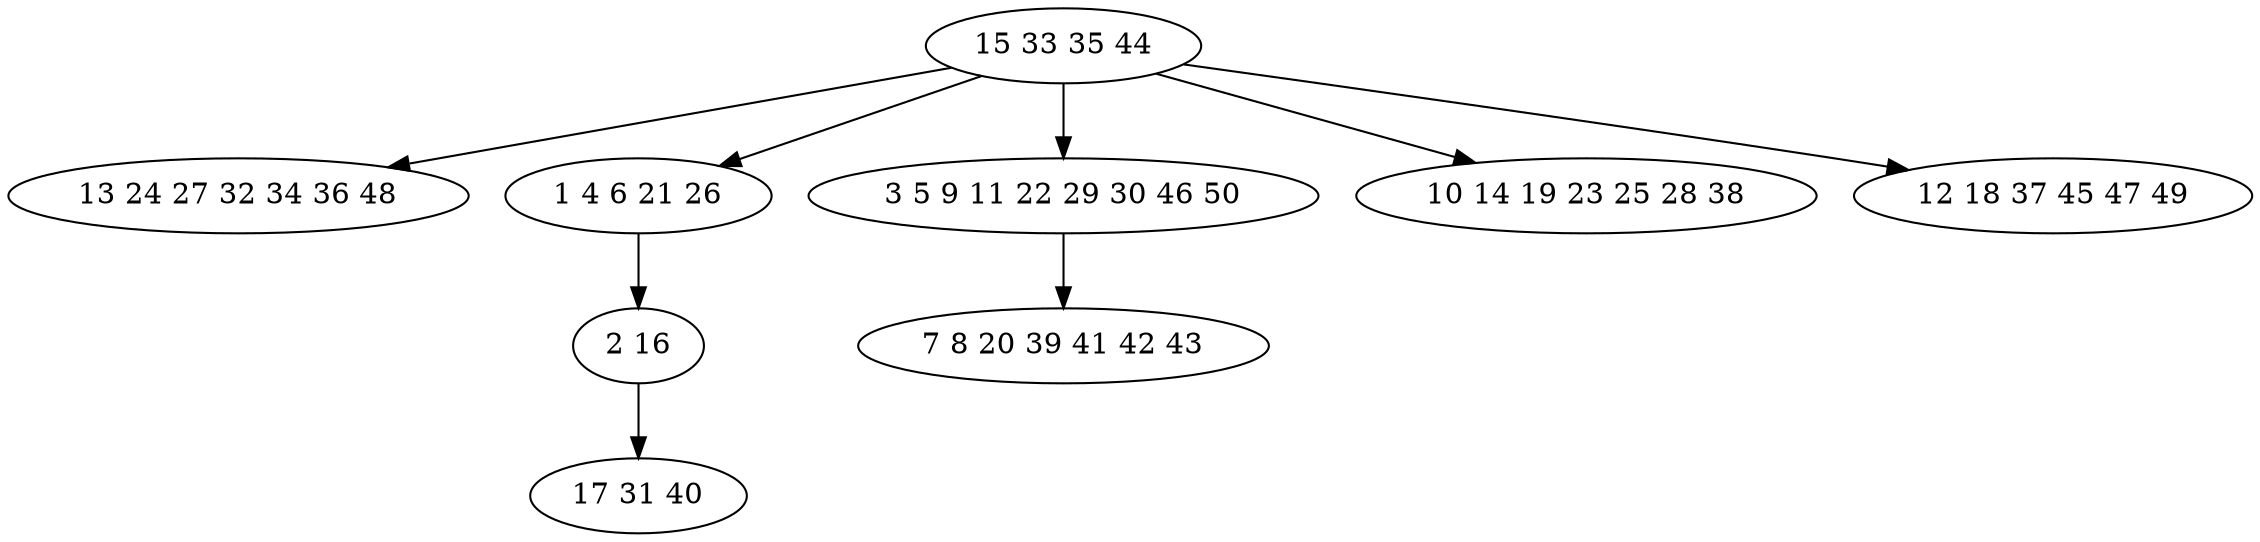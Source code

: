 digraph true_tree {
	"0" -> "1"
	"0" -> "2"
	"0" -> "3"
	"3" -> "4"
	"2" -> "5"
	"0" -> "6"
	"5" -> "7"
	"0" -> "8"
	"0" [label="15 33 35 44"];
	"1" [label="13 24 27 32 34 36 48"];
	"2" [label="1 4 6 21 26"];
	"3" [label="3 5 9 11 22 29 30 46 50"];
	"4" [label="7 8 20 39 41 42 43"];
	"5" [label="2 16"];
	"6" [label="10 14 19 23 25 28 38"];
	"7" [label="17 31 40"];
	"8" [label="12 18 37 45 47 49"];
}
